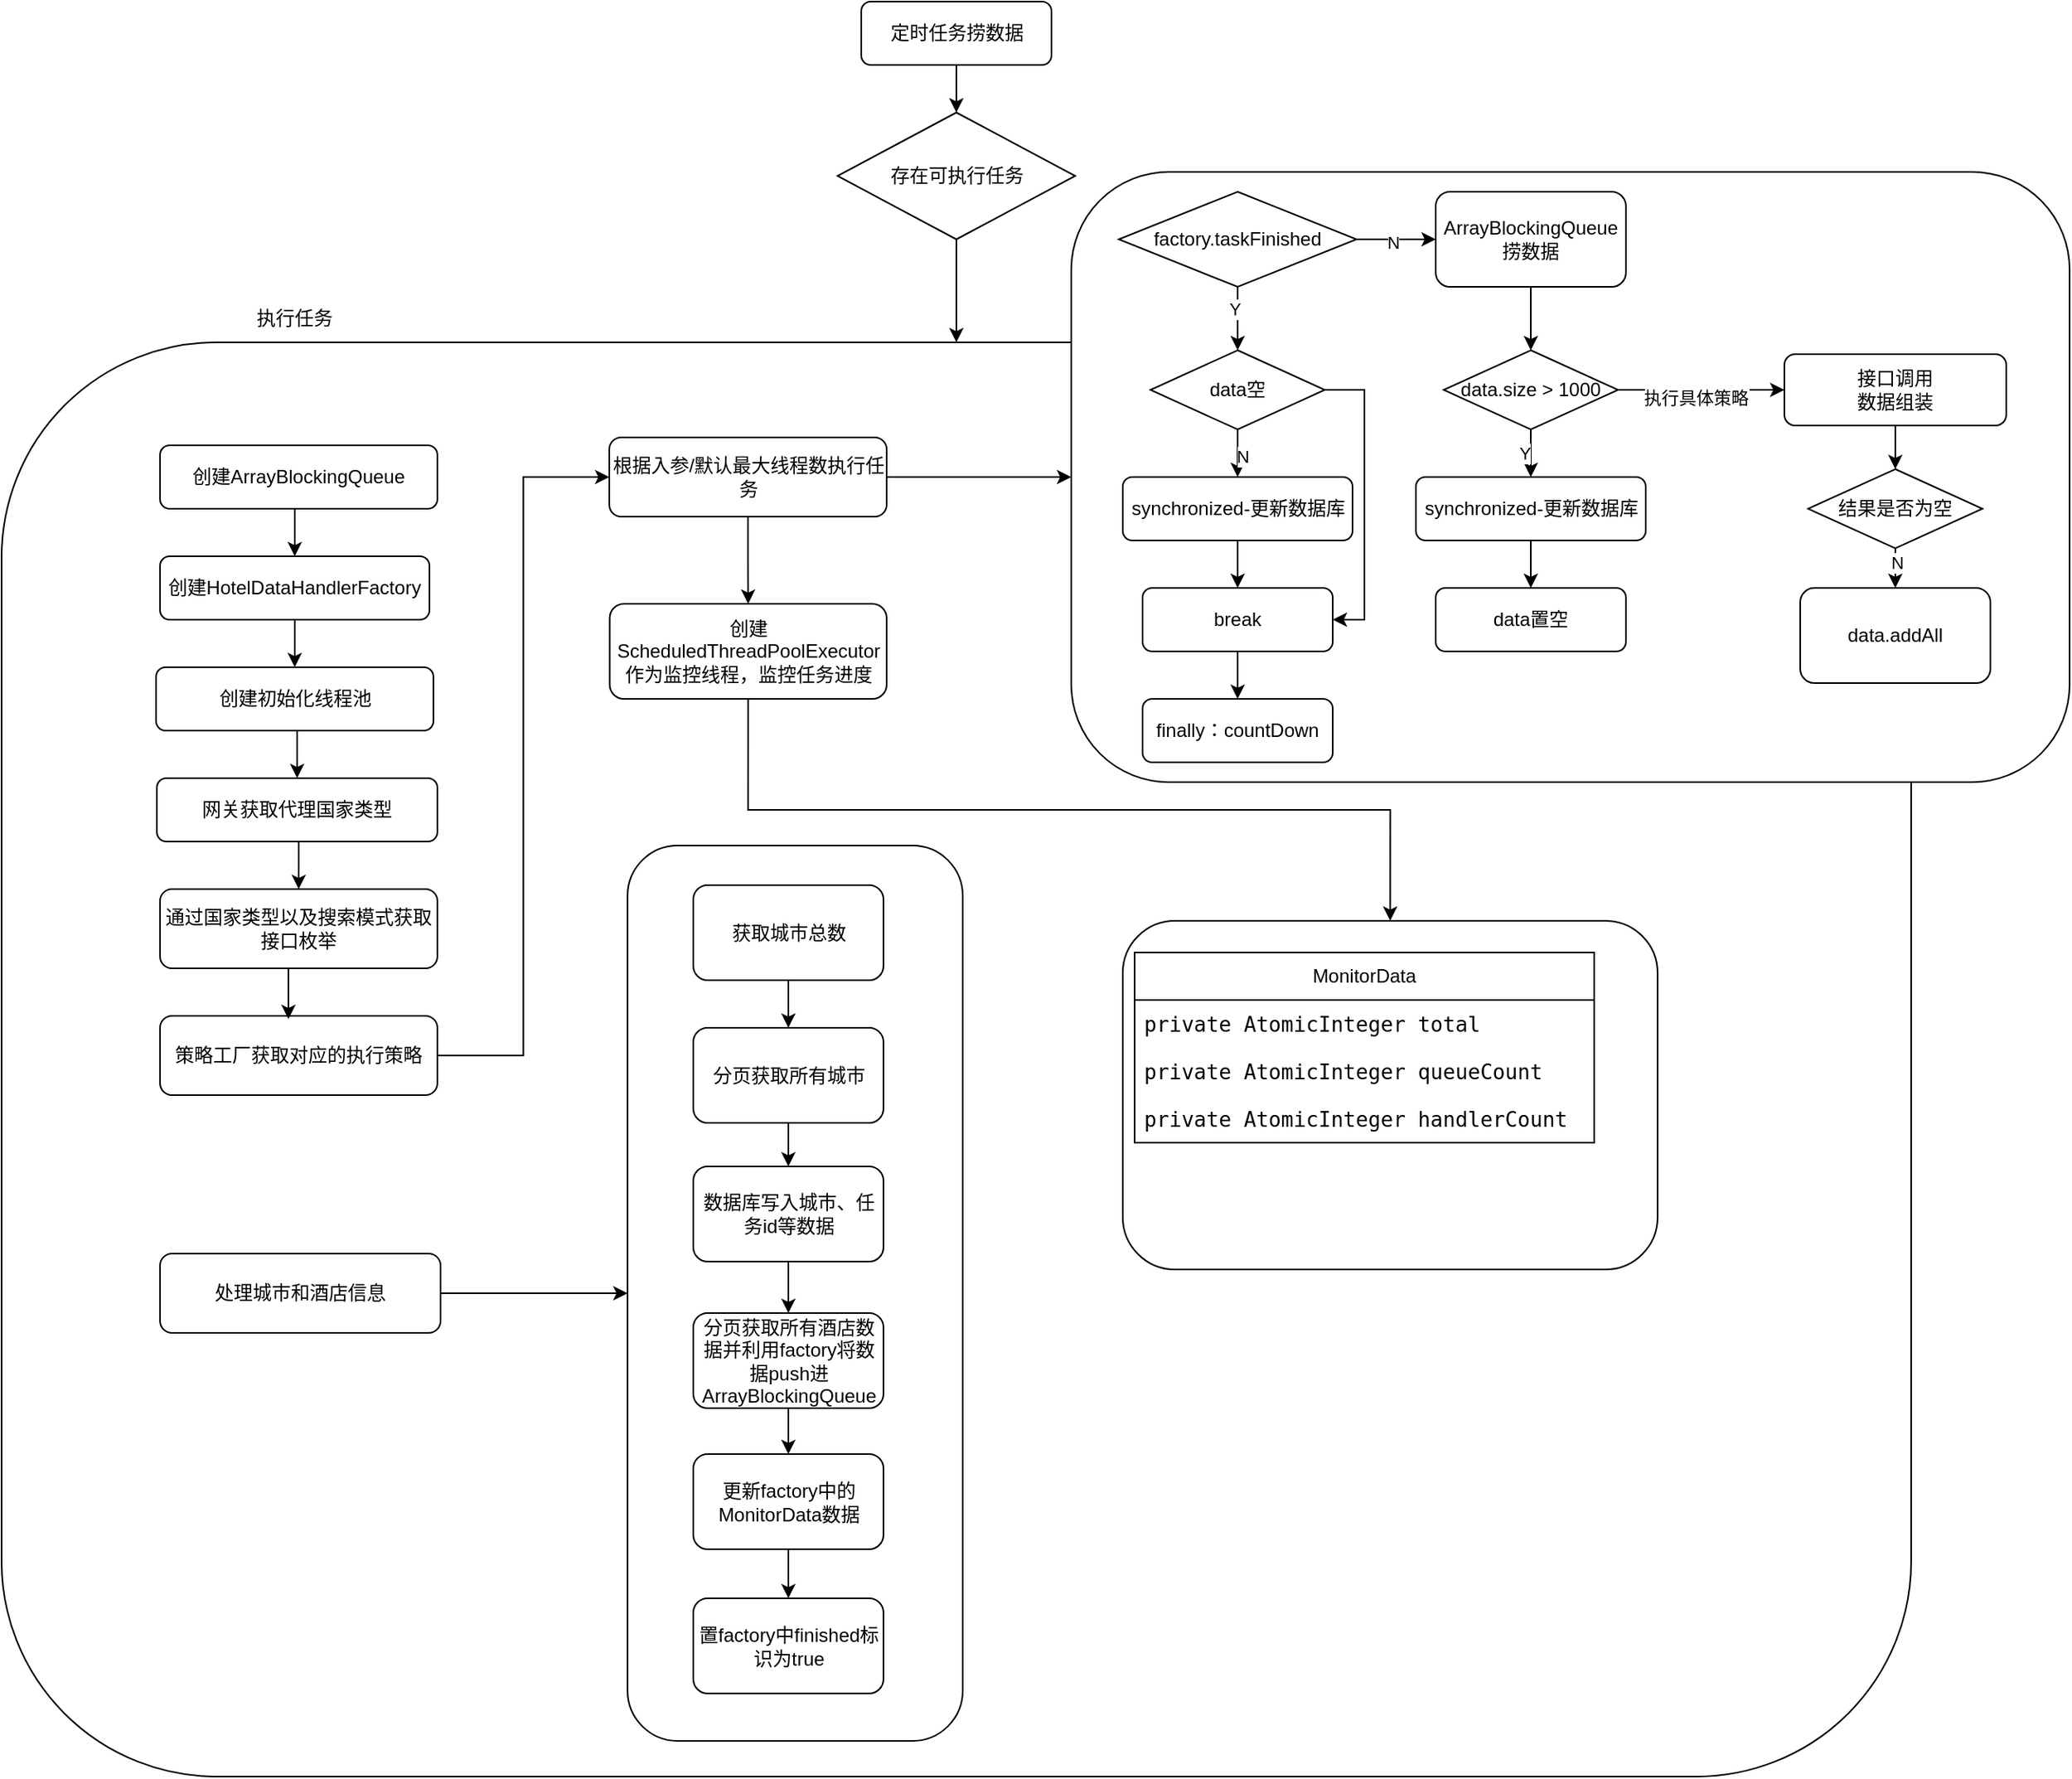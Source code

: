 <mxfile version="22.0.4" type="github">
  <diagram id="C5RBs43oDa-KdzZeNtuy" name="Page-1">
    <mxGraphModel dx="1853" dy="1823" grid="1" gridSize="10" guides="1" tooltips="1" connect="1" arrows="1" fold="1" page="1" pageScale="1" pageWidth="827" pageHeight="1169" math="0" shadow="0">
      <root>
        <mxCell id="WIyWlLk6GJQsqaUBKTNV-0" />
        <mxCell id="WIyWlLk6GJQsqaUBKTNV-1" parent="WIyWlLk6GJQsqaUBKTNV-0" />
        <mxCell id="OiVMoReA73HyPevBSJjf-4" style="edgeStyle=orthogonalEdgeStyle;rounded=0;orthogonalLoop=1;jettySize=auto;html=1;exitX=0.5;exitY=1;exitDx=0;exitDy=0;entryX=0.5;entryY=0;entryDx=0;entryDy=0;" edge="1" parent="WIyWlLk6GJQsqaUBKTNV-1" source="WIyWlLk6GJQsqaUBKTNV-3" target="OiVMoReA73HyPevBSJjf-3">
          <mxGeometry relative="1" as="geometry" />
        </mxCell>
        <mxCell id="WIyWlLk6GJQsqaUBKTNV-3" value="定时任务捞数据" style="rounded=1;whiteSpace=wrap;html=1;fontSize=12;glass=0;strokeWidth=1;shadow=0;" parent="WIyWlLk6GJQsqaUBKTNV-1" vertex="1">
          <mxGeometry x="327.5" y="-100" width="120" height="40" as="geometry" />
        </mxCell>
        <mxCell id="OiVMoReA73HyPevBSJjf-0" value="" style="rounded=1;whiteSpace=wrap;html=1;" vertex="1" parent="WIyWlLk6GJQsqaUBKTNV-1">
          <mxGeometry x="-215" y="115" width="1205" height="905" as="geometry" />
        </mxCell>
        <mxCell id="OiVMoReA73HyPevBSJjf-5" style="edgeStyle=orthogonalEdgeStyle;rounded=0;orthogonalLoop=1;jettySize=auto;html=1;exitX=0.5;exitY=1;exitDx=0;exitDy=0;entryX=0.5;entryY=0;entryDx=0;entryDy=0;" edge="1" parent="WIyWlLk6GJQsqaUBKTNV-1" source="OiVMoReA73HyPevBSJjf-3" target="OiVMoReA73HyPevBSJjf-0">
          <mxGeometry relative="1" as="geometry" />
        </mxCell>
        <mxCell id="OiVMoReA73HyPevBSJjf-3" value="存在可执行任务" style="rhombus;whiteSpace=wrap;html=1;" vertex="1" parent="WIyWlLk6GJQsqaUBKTNV-1">
          <mxGeometry x="312.5" y="-30" width="150" height="80" as="geometry" />
        </mxCell>
        <mxCell id="OiVMoReA73HyPevBSJjf-6" value="执行任务" style="text;html=1;strokeColor=none;fillColor=none;align=center;verticalAlign=middle;whiteSpace=wrap;rounded=0;" vertex="1" parent="WIyWlLk6GJQsqaUBKTNV-1">
          <mxGeometry x="-60" y="85" width="60" height="30" as="geometry" />
        </mxCell>
        <mxCell id="OiVMoReA73HyPevBSJjf-76" style="edgeStyle=orthogonalEdgeStyle;rounded=0;orthogonalLoop=1;jettySize=auto;html=1;exitX=0.5;exitY=1;exitDx=0;exitDy=0;entryX=0.5;entryY=0;entryDx=0;entryDy=0;" edge="1" parent="WIyWlLk6GJQsqaUBKTNV-1" source="OiVMoReA73HyPevBSJjf-8" target="OiVMoReA73HyPevBSJjf-9">
          <mxGeometry relative="1" as="geometry" />
        </mxCell>
        <mxCell id="OiVMoReA73HyPevBSJjf-8" value="创建ArrayBlockingQueue" style="rounded=1;whiteSpace=wrap;html=1;" vertex="1" parent="WIyWlLk6GJQsqaUBKTNV-1">
          <mxGeometry x="-115" y="180" width="175" height="40" as="geometry" />
        </mxCell>
        <mxCell id="OiVMoReA73HyPevBSJjf-77" style="edgeStyle=orthogonalEdgeStyle;rounded=0;orthogonalLoop=1;jettySize=auto;html=1;exitX=0.5;exitY=1;exitDx=0;exitDy=0;entryX=0.5;entryY=0;entryDx=0;entryDy=0;" edge="1" parent="WIyWlLk6GJQsqaUBKTNV-1" source="OiVMoReA73HyPevBSJjf-9" target="OiVMoReA73HyPevBSJjf-10">
          <mxGeometry relative="1" as="geometry" />
        </mxCell>
        <mxCell id="OiVMoReA73HyPevBSJjf-9" value="创建HotelDataHandlerFactory" style="rounded=1;whiteSpace=wrap;html=1;" vertex="1" parent="WIyWlLk6GJQsqaUBKTNV-1">
          <mxGeometry x="-115" y="250" width="170" height="40" as="geometry" />
        </mxCell>
        <mxCell id="OiVMoReA73HyPevBSJjf-78" style="edgeStyle=orthogonalEdgeStyle;rounded=0;orthogonalLoop=1;jettySize=auto;html=1;exitX=0.5;exitY=1;exitDx=0;exitDy=0;entryX=0.5;entryY=0;entryDx=0;entryDy=0;" edge="1" parent="WIyWlLk6GJQsqaUBKTNV-1" source="OiVMoReA73HyPevBSJjf-10" target="OiVMoReA73HyPevBSJjf-12">
          <mxGeometry relative="1" as="geometry" />
        </mxCell>
        <mxCell id="OiVMoReA73HyPevBSJjf-10" value="创建初始化线程池" style="rounded=1;whiteSpace=wrap;html=1;" vertex="1" parent="WIyWlLk6GJQsqaUBKTNV-1">
          <mxGeometry x="-117.5" y="320" width="175" height="40" as="geometry" />
        </mxCell>
        <mxCell id="OiVMoReA73HyPevBSJjf-11" style="edgeStyle=orthogonalEdgeStyle;rounded=0;orthogonalLoop=1;jettySize=auto;html=1;exitX=0.5;exitY=1;exitDx=0;exitDy=0;" edge="1" parent="WIyWlLk6GJQsqaUBKTNV-1" source="OiVMoReA73HyPevBSJjf-9" target="OiVMoReA73HyPevBSJjf-9">
          <mxGeometry relative="1" as="geometry" />
        </mxCell>
        <mxCell id="OiVMoReA73HyPevBSJjf-79" style="edgeStyle=orthogonalEdgeStyle;rounded=0;orthogonalLoop=1;jettySize=auto;html=1;exitX=0.5;exitY=1;exitDx=0;exitDy=0;entryX=0.5;entryY=0;entryDx=0;entryDy=0;" edge="1" parent="WIyWlLk6GJQsqaUBKTNV-1" source="OiVMoReA73HyPevBSJjf-12" target="OiVMoReA73HyPevBSJjf-13">
          <mxGeometry relative="1" as="geometry" />
        </mxCell>
        <mxCell id="OiVMoReA73HyPevBSJjf-12" value="网关获取代理国家类型" style="rounded=1;whiteSpace=wrap;html=1;" vertex="1" parent="WIyWlLk6GJQsqaUBKTNV-1">
          <mxGeometry x="-117" y="390" width="177" height="40" as="geometry" />
        </mxCell>
        <mxCell id="OiVMoReA73HyPevBSJjf-13" value="通过国家类型以及搜索模式获取接口枚举" style="rounded=1;whiteSpace=wrap;html=1;" vertex="1" parent="WIyWlLk6GJQsqaUBKTNV-1">
          <mxGeometry x="-115" y="460" width="175" height="50" as="geometry" />
        </mxCell>
        <mxCell id="OiVMoReA73HyPevBSJjf-81" style="edgeStyle=orthogonalEdgeStyle;rounded=0;orthogonalLoop=1;jettySize=auto;html=1;exitX=1;exitY=0.5;exitDx=0;exitDy=0;entryX=0;entryY=0.5;entryDx=0;entryDy=0;" edge="1" parent="WIyWlLk6GJQsqaUBKTNV-1" source="OiVMoReA73HyPevBSJjf-14" target="OiVMoReA73HyPevBSJjf-15">
          <mxGeometry relative="1" as="geometry" />
        </mxCell>
        <mxCell id="OiVMoReA73HyPevBSJjf-14" value="策略工厂获取对应的执行策略" style="rounded=1;whiteSpace=wrap;html=1;" vertex="1" parent="WIyWlLk6GJQsqaUBKTNV-1">
          <mxGeometry x="-115" y="540" width="175" height="50" as="geometry" />
        </mxCell>
        <mxCell id="OiVMoReA73HyPevBSJjf-18" style="edgeStyle=orthogonalEdgeStyle;rounded=0;orthogonalLoop=1;jettySize=auto;html=1;exitX=1;exitY=0.5;exitDx=0;exitDy=0;entryX=0;entryY=0.5;entryDx=0;entryDy=0;" edge="1" parent="WIyWlLk6GJQsqaUBKTNV-1" source="OiVMoReA73HyPevBSJjf-15" target="OiVMoReA73HyPevBSJjf-17">
          <mxGeometry relative="1" as="geometry" />
        </mxCell>
        <mxCell id="OiVMoReA73HyPevBSJjf-82" style="edgeStyle=orthogonalEdgeStyle;rounded=0;orthogonalLoop=1;jettySize=auto;html=1;exitX=0.5;exitY=1;exitDx=0;exitDy=0;entryX=0.5;entryY=0;entryDx=0;entryDy=0;" edge="1" parent="WIyWlLk6GJQsqaUBKTNV-1" source="OiVMoReA73HyPevBSJjf-15" target="OiVMoReA73HyPevBSJjf-16">
          <mxGeometry relative="1" as="geometry" />
        </mxCell>
        <mxCell id="OiVMoReA73HyPevBSJjf-15" value="根据入参/默认最大线程数执行任务" style="rounded=1;whiteSpace=wrap;html=1;" vertex="1" parent="WIyWlLk6GJQsqaUBKTNV-1">
          <mxGeometry x="168.5" y="175" width="175" height="50" as="geometry" />
        </mxCell>
        <mxCell id="OiVMoReA73HyPevBSJjf-86" style="edgeStyle=orthogonalEdgeStyle;rounded=0;orthogonalLoop=1;jettySize=auto;html=1;exitX=0.5;exitY=1;exitDx=0;exitDy=0;entryX=0.5;entryY=0;entryDx=0;entryDy=0;" edge="1" parent="WIyWlLk6GJQsqaUBKTNV-1" source="OiVMoReA73HyPevBSJjf-16" target="OiVMoReA73HyPevBSJjf-85">
          <mxGeometry relative="1" as="geometry" />
        </mxCell>
        <mxCell id="OiVMoReA73HyPevBSJjf-16" value="创建ScheduledThreadPoolExecutor作为监控线程，监控任务进度" style="rounded=1;whiteSpace=wrap;html=1;" vertex="1" parent="WIyWlLk6GJQsqaUBKTNV-1">
          <mxGeometry x="168.75" y="280" width="174.75" height="60" as="geometry" />
        </mxCell>
        <mxCell id="OiVMoReA73HyPevBSJjf-17" value="" style="rounded=1;whiteSpace=wrap;html=1;arcSize=16;" vertex="1" parent="WIyWlLk6GJQsqaUBKTNV-1">
          <mxGeometry x="460" y="7.5" width="630" height="385" as="geometry" />
        </mxCell>
        <mxCell id="OiVMoReA73HyPevBSJjf-21" value="" style="edgeStyle=orthogonalEdgeStyle;rounded=0;orthogonalLoop=1;jettySize=auto;html=1;" edge="1" parent="WIyWlLk6GJQsqaUBKTNV-1" source="OiVMoReA73HyPevBSJjf-19" target="OiVMoReA73HyPevBSJjf-20">
          <mxGeometry relative="1" as="geometry" />
        </mxCell>
        <mxCell id="OiVMoReA73HyPevBSJjf-19" value="处理城市和酒店信息" style="rounded=1;whiteSpace=wrap;html=1;" vertex="1" parent="WIyWlLk6GJQsqaUBKTNV-1">
          <mxGeometry x="-115" y="690" width="177" height="50" as="geometry" />
        </mxCell>
        <mxCell id="OiVMoReA73HyPevBSJjf-20" value="" style="whiteSpace=wrap;html=1;rounded=1;" vertex="1" parent="WIyWlLk6GJQsqaUBKTNV-1">
          <mxGeometry x="180" y="432.5" width="211.5" height="565" as="geometry" />
        </mxCell>
        <mxCell id="OiVMoReA73HyPevBSJjf-25" value="" style="edgeStyle=orthogonalEdgeStyle;rounded=0;orthogonalLoop=1;jettySize=auto;html=1;" edge="1" parent="WIyWlLk6GJQsqaUBKTNV-1" source="OiVMoReA73HyPevBSJjf-23" target="OiVMoReA73HyPevBSJjf-24">
          <mxGeometry relative="1" as="geometry" />
        </mxCell>
        <mxCell id="OiVMoReA73HyPevBSJjf-23" value="获取城市总数" style="rounded=1;whiteSpace=wrap;html=1;" vertex="1" parent="WIyWlLk6GJQsqaUBKTNV-1">
          <mxGeometry x="221.5" y="457.5" width="120" height="60" as="geometry" />
        </mxCell>
        <mxCell id="OiVMoReA73HyPevBSJjf-27" value="" style="edgeStyle=orthogonalEdgeStyle;rounded=0;orthogonalLoop=1;jettySize=auto;html=1;" edge="1" parent="WIyWlLk6GJQsqaUBKTNV-1" source="OiVMoReA73HyPevBSJjf-24" target="OiVMoReA73HyPevBSJjf-26">
          <mxGeometry relative="1" as="geometry" />
        </mxCell>
        <mxCell id="OiVMoReA73HyPevBSJjf-24" value="分页获取所有城市" style="whiteSpace=wrap;html=1;rounded=1;" vertex="1" parent="WIyWlLk6GJQsqaUBKTNV-1">
          <mxGeometry x="221.5" y="547.5" width="120" height="60" as="geometry" />
        </mxCell>
        <mxCell id="OiVMoReA73HyPevBSJjf-30" value="" style="edgeStyle=orthogonalEdgeStyle;rounded=0;orthogonalLoop=1;jettySize=auto;html=1;" edge="1" parent="WIyWlLk6GJQsqaUBKTNV-1" source="OiVMoReA73HyPevBSJjf-26" target="OiVMoReA73HyPevBSJjf-29">
          <mxGeometry relative="1" as="geometry" />
        </mxCell>
        <mxCell id="OiVMoReA73HyPevBSJjf-26" value="数据库写入城市、任务id等数据" style="whiteSpace=wrap;html=1;rounded=1;" vertex="1" parent="WIyWlLk6GJQsqaUBKTNV-1">
          <mxGeometry x="221.5" y="635" width="120" height="60" as="geometry" />
        </mxCell>
        <mxCell id="OiVMoReA73HyPevBSJjf-32" value="" style="edgeStyle=orthogonalEdgeStyle;rounded=0;orthogonalLoop=1;jettySize=auto;html=1;" edge="1" parent="WIyWlLk6GJQsqaUBKTNV-1" source="OiVMoReA73HyPevBSJjf-29" target="OiVMoReA73HyPevBSJjf-31">
          <mxGeometry relative="1" as="geometry" />
        </mxCell>
        <mxCell id="OiVMoReA73HyPevBSJjf-29" value="分页获取所有酒店数据并利用factory将数据push进ArrayBlockingQueue" style="whiteSpace=wrap;html=1;rounded=1;" vertex="1" parent="WIyWlLk6GJQsqaUBKTNV-1">
          <mxGeometry x="221.5" y="727.5" width="120" height="60" as="geometry" />
        </mxCell>
        <mxCell id="OiVMoReA73HyPevBSJjf-34" value="" style="edgeStyle=orthogonalEdgeStyle;rounded=0;orthogonalLoop=1;jettySize=auto;html=1;" edge="1" parent="WIyWlLk6GJQsqaUBKTNV-1" source="OiVMoReA73HyPevBSJjf-31" target="OiVMoReA73HyPevBSJjf-33">
          <mxGeometry relative="1" as="geometry" />
        </mxCell>
        <mxCell id="OiVMoReA73HyPevBSJjf-31" value="更新factory中的MonitorData数据" style="whiteSpace=wrap;html=1;rounded=1;" vertex="1" parent="WIyWlLk6GJQsqaUBKTNV-1">
          <mxGeometry x="221.5" y="816.5" width="120" height="60" as="geometry" />
        </mxCell>
        <mxCell id="OiVMoReA73HyPevBSJjf-33" value="置factory中finished&lt;span style=&quot;background-color: initial;&quot;&gt;标识为true&lt;/span&gt;" style="whiteSpace=wrap;html=1;rounded=1;" vertex="1" parent="WIyWlLk6GJQsqaUBKTNV-1">
          <mxGeometry x="221.5" y="907.5" width="120" height="60" as="geometry" />
        </mxCell>
        <mxCell id="OiVMoReA73HyPevBSJjf-42" style="edgeStyle=orthogonalEdgeStyle;rounded=0;orthogonalLoop=1;jettySize=auto;html=1;exitX=0.5;exitY=1;exitDx=0;exitDy=0;entryX=0.5;entryY=0;entryDx=0;entryDy=0;" edge="1" parent="WIyWlLk6GJQsqaUBKTNV-1" source="OiVMoReA73HyPevBSJjf-38" target="OiVMoReA73HyPevBSJjf-41">
          <mxGeometry relative="1" as="geometry" />
        </mxCell>
        <mxCell id="OiVMoReA73HyPevBSJjf-52" value="Y" style="edgeLabel;html=1;align=center;verticalAlign=middle;resizable=0;points=[];" vertex="1" connectable="0" parent="OiVMoReA73HyPevBSJjf-42">
          <mxGeometry x="-0.3" y="-2" relative="1" as="geometry">
            <mxPoint as="offset" />
          </mxGeometry>
        </mxCell>
        <mxCell id="OiVMoReA73HyPevBSJjf-51" style="edgeStyle=orthogonalEdgeStyle;rounded=0;orthogonalLoop=1;jettySize=auto;html=1;exitX=1;exitY=0.5;exitDx=0;exitDy=0;entryX=0;entryY=0.5;entryDx=0;entryDy=0;" edge="1" parent="WIyWlLk6GJQsqaUBKTNV-1" source="OiVMoReA73HyPevBSJjf-38" target="OiVMoReA73HyPevBSJjf-45">
          <mxGeometry relative="1" as="geometry" />
        </mxCell>
        <mxCell id="OiVMoReA73HyPevBSJjf-53" value="N" style="edgeLabel;html=1;align=center;verticalAlign=middle;resizable=0;points=[];" vertex="1" connectable="0" parent="OiVMoReA73HyPevBSJjf-51">
          <mxGeometry x="-0.08" y="-2" relative="1" as="geometry">
            <mxPoint as="offset" />
          </mxGeometry>
        </mxCell>
        <mxCell id="OiVMoReA73HyPevBSJjf-38" value="factory.taskFinished" style="rhombus;whiteSpace=wrap;html=1;" vertex="1" parent="WIyWlLk6GJQsqaUBKTNV-1">
          <mxGeometry x="490" y="20" width="150" height="60" as="geometry" />
        </mxCell>
        <mxCell id="OiVMoReA73HyPevBSJjf-44" style="edgeStyle=orthogonalEdgeStyle;rounded=0;orthogonalLoop=1;jettySize=auto;html=1;exitX=0.5;exitY=1;exitDx=0;exitDy=0;" edge="1" parent="WIyWlLk6GJQsqaUBKTNV-1" source="OiVMoReA73HyPevBSJjf-41" target="OiVMoReA73HyPevBSJjf-43">
          <mxGeometry relative="1" as="geometry" />
        </mxCell>
        <mxCell id="OiVMoReA73HyPevBSJjf-65" value="N" style="edgeLabel;html=1;align=center;verticalAlign=middle;resizable=0;points=[];" vertex="1" connectable="0" parent="OiVMoReA73HyPevBSJjf-44">
          <mxGeometry x="0.48" y="3" relative="1" as="geometry">
            <mxPoint as="offset" />
          </mxGeometry>
        </mxCell>
        <mxCell id="OiVMoReA73HyPevBSJjf-66" style="edgeStyle=orthogonalEdgeStyle;rounded=0;orthogonalLoop=1;jettySize=auto;html=1;exitX=1;exitY=0.5;exitDx=0;exitDy=0;entryX=1;entryY=0.5;entryDx=0;entryDy=0;" edge="1" parent="WIyWlLk6GJQsqaUBKTNV-1" source="OiVMoReA73HyPevBSJjf-41" target="OiVMoReA73HyPevBSJjf-46">
          <mxGeometry relative="1" as="geometry" />
        </mxCell>
        <mxCell id="OiVMoReA73HyPevBSJjf-41" value="data空" style="rhombus;whiteSpace=wrap;html=1;" vertex="1" parent="WIyWlLk6GJQsqaUBKTNV-1">
          <mxGeometry x="510" y="120" width="110" height="50" as="geometry" />
        </mxCell>
        <mxCell id="OiVMoReA73HyPevBSJjf-43" value="synchronized-更新数据库" style="rounded=1;whiteSpace=wrap;html=1;" vertex="1" parent="WIyWlLk6GJQsqaUBKTNV-1">
          <mxGeometry x="492.5" y="200" width="145" height="40" as="geometry" />
        </mxCell>
        <mxCell id="OiVMoReA73HyPevBSJjf-55" style="edgeStyle=orthogonalEdgeStyle;rounded=0;orthogonalLoop=1;jettySize=auto;html=1;exitX=0.5;exitY=1;exitDx=0;exitDy=0;entryX=0.5;entryY=0;entryDx=0;entryDy=0;" edge="1" parent="WIyWlLk6GJQsqaUBKTNV-1" source="OiVMoReA73HyPevBSJjf-45" target="OiVMoReA73HyPevBSJjf-54">
          <mxGeometry relative="1" as="geometry" />
        </mxCell>
        <mxCell id="OiVMoReA73HyPevBSJjf-45" value="ArrayBlockingQueue&lt;br&gt;捞数据" style="rounded=1;whiteSpace=wrap;html=1;" vertex="1" parent="WIyWlLk6GJQsqaUBKTNV-1">
          <mxGeometry x="690" y="20" width="120" height="60" as="geometry" />
        </mxCell>
        <mxCell id="OiVMoReA73HyPevBSJjf-50" style="edgeStyle=orthogonalEdgeStyle;rounded=0;orthogonalLoop=1;jettySize=auto;html=1;exitX=0.5;exitY=1;exitDx=0;exitDy=0;entryX=0.5;entryY=0;entryDx=0;entryDy=0;" edge="1" parent="WIyWlLk6GJQsqaUBKTNV-1" source="OiVMoReA73HyPevBSJjf-46" target="OiVMoReA73HyPevBSJjf-47">
          <mxGeometry relative="1" as="geometry" />
        </mxCell>
        <mxCell id="OiVMoReA73HyPevBSJjf-46" value="break" style="rounded=1;whiteSpace=wrap;html=1;" vertex="1" parent="WIyWlLk6GJQsqaUBKTNV-1">
          <mxGeometry x="505" y="270" width="120" height="40" as="geometry" />
        </mxCell>
        <mxCell id="OiVMoReA73HyPevBSJjf-47" value="finally：countDown" style="rounded=1;whiteSpace=wrap;html=1;" vertex="1" parent="WIyWlLk6GJQsqaUBKTNV-1">
          <mxGeometry x="505" y="340" width="120" height="40" as="geometry" />
        </mxCell>
        <mxCell id="OiVMoReA73HyPevBSJjf-49" style="edgeStyle=orthogonalEdgeStyle;rounded=0;orthogonalLoop=1;jettySize=auto;html=1;exitX=0.5;exitY=1;exitDx=0;exitDy=0;entryX=0.5;entryY=0;entryDx=0;entryDy=0;" edge="1" parent="WIyWlLk6GJQsqaUBKTNV-1" source="OiVMoReA73HyPevBSJjf-43" target="OiVMoReA73HyPevBSJjf-46">
          <mxGeometry relative="1" as="geometry" />
        </mxCell>
        <mxCell id="OiVMoReA73HyPevBSJjf-60" style="edgeStyle=orthogonalEdgeStyle;rounded=0;orthogonalLoop=1;jettySize=auto;html=1;exitX=0.5;exitY=1;exitDx=0;exitDy=0;entryX=0.5;entryY=0;entryDx=0;entryDy=0;" edge="1" parent="WIyWlLk6GJQsqaUBKTNV-1" source="OiVMoReA73HyPevBSJjf-54" target="OiVMoReA73HyPevBSJjf-59">
          <mxGeometry relative="1" as="geometry" />
        </mxCell>
        <mxCell id="OiVMoReA73HyPevBSJjf-64" value="Y" style="edgeLabel;html=1;align=center;verticalAlign=middle;resizable=0;points=[];" vertex="1" connectable="0" parent="OiVMoReA73HyPevBSJjf-60">
          <mxGeometry y="-4" relative="1" as="geometry">
            <mxPoint as="offset" />
          </mxGeometry>
        </mxCell>
        <mxCell id="OiVMoReA73HyPevBSJjf-69" style="edgeStyle=orthogonalEdgeStyle;rounded=0;orthogonalLoop=1;jettySize=auto;html=1;exitX=1;exitY=0.5;exitDx=0;exitDy=0;entryX=0;entryY=0.5;entryDx=0;entryDy=0;" edge="1" parent="WIyWlLk6GJQsqaUBKTNV-1" source="OiVMoReA73HyPevBSJjf-54" target="OiVMoReA73HyPevBSJjf-68">
          <mxGeometry relative="1" as="geometry" />
        </mxCell>
        <mxCell id="OiVMoReA73HyPevBSJjf-70" value="执行具体策略" style="edgeLabel;html=1;align=center;verticalAlign=middle;resizable=0;points=[];" vertex="1" connectable="0" parent="OiVMoReA73HyPevBSJjf-69">
          <mxGeometry x="-0.067" y="-5" relative="1" as="geometry">
            <mxPoint as="offset" />
          </mxGeometry>
        </mxCell>
        <mxCell id="OiVMoReA73HyPevBSJjf-54" value="data.size &amp;gt; 1000" style="rhombus;whiteSpace=wrap;html=1;" vertex="1" parent="WIyWlLk6GJQsqaUBKTNV-1">
          <mxGeometry x="695" y="120" width="110" height="50" as="geometry" />
        </mxCell>
        <mxCell id="OiVMoReA73HyPevBSJjf-56" style="edgeStyle=orthogonalEdgeStyle;rounded=0;orthogonalLoop=1;jettySize=auto;html=1;exitX=0.5;exitY=1;exitDx=0;exitDy=0;" edge="1" parent="WIyWlLk6GJQsqaUBKTNV-1" source="OiVMoReA73HyPevBSJjf-54" target="OiVMoReA73HyPevBSJjf-54">
          <mxGeometry relative="1" as="geometry" />
        </mxCell>
        <mxCell id="OiVMoReA73HyPevBSJjf-63" style="edgeStyle=orthogonalEdgeStyle;rounded=0;orthogonalLoop=1;jettySize=auto;html=1;exitX=0.5;exitY=1;exitDx=0;exitDy=0;entryX=0.5;entryY=0;entryDx=0;entryDy=0;" edge="1" parent="WIyWlLk6GJQsqaUBKTNV-1" source="OiVMoReA73HyPevBSJjf-59" target="OiVMoReA73HyPevBSJjf-62">
          <mxGeometry relative="1" as="geometry" />
        </mxCell>
        <mxCell id="OiVMoReA73HyPevBSJjf-59" value="synchronized-更新数据库" style="rounded=1;whiteSpace=wrap;html=1;" vertex="1" parent="WIyWlLk6GJQsqaUBKTNV-1">
          <mxGeometry x="677.5" y="200" width="145" height="40" as="geometry" />
        </mxCell>
        <mxCell id="OiVMoReA73HyPevBSJjf-62" value="data置空" style="rounded=1;whiteSpace=wrap;html=1;" vertex="1" parent="WIyWlLk6GJQsqaUBKTNV-1">
          <mxGeometry x="690" y="270" width="120" height="40" as="geometry" />
        </mxCell>
        <mxCell id="OiVMoReA73HyPevBSJjf-72" style="edgeStyle=orthogonalEdgeStyle;rounded=0;orthogonalLoop=1;jettySize=auto;html=1;exitX=0.5;exitY=1;exitDx=0;exitDy=0;entryX=0.5;entryY=0;entryDx=0;entryDy=0;" edge="1" parent="WIyWlLk6GJQsqaUBKTNV-1" source="OiVMoReA73HyPevBSJjf-68" target="OiVMoReA73HyPevBSJjf-71">
          <mxGeometry relative="1" as="geometry" />
        </mxCell>
        <mxCell id="OiVMoReA73HyPevBSJjf-68" value="接口调用&lt;br&gt;数据组装" style="rounded=1;whiteSpace=wrap;html=1;" vertex="1" parent="WIyWlLk6GJQsqaUBKTNV-1">
          <mxGeometry x="910" y="122.5" width="140" height="45" as="geometry" />
        </mxCell>
        <mxCell id="OiVMoReA73HyPevBSJjf-74" style="edgeStyle=orthogonalEdgeStyle;rounded=0;orthogonalLoop=1;jettySize=auto;html=1;exitX=0.5;exitY=1;exitDx=0;exitDy=0;entryX=0.5;entryY=0;entryDx=0;entryDy=0;" edge="1" parent="WIyWlLk6GJQsqaUBKTNV-1" source="OiVMoReA73HyPevBSJjf-71" target="OiVMoReA73HyPevBSJjf-73">
          <mxGeometry relative="1" as="geometry" />
        </mxCell>
        <mxCell id="OiVMoReA73HyPevBSJjf-75" value="N" style="edgeLabel;html=1;align=center;verticalAlign=middle;resizable=0;points=[];" vertex="1" connectable="0" parent="OiVMoReA73HyPevBSJjf-74">
          <mxGeometry x="-0.267" y="1" relative="1" as="geometry">
            <mxPoint as="offset" />
          </mxGeometry>
        </mxCell>
        <mxCell id="OiVMoReA73HyPevBSJjf-71" value="结果是否为空" style="rhombus;whiteSpace=wrap;html=1;" vertex="1" parent="WIyWlLk6GJQsqaUBKTNV-1">
          <mxGeometry x="925" y="195" width="110" height="50" as="geometry" />
        </mxCell>
        <mxCell id="OiVMoReA73HyPevBSJjf-73" value="data.addAll" style="rounded=1;whiteSpace=wrap;html=1;" vertex="1" parent="WIyWlLk6GJQsqaUBKTNV-1">
          <mxGeometry x="920" y="270" width="120" height="60" as="geometry" />
        </mxCell>
        <mxCell id="OiVMoReA73HyPevBSJjf-80" style="edgeStyle=orthogonalEdgeStyle;rounded=0;orthogonalLoop=1;jettySize=auto;html=1;exitX=0.5;exitY=1;exitDx=0;exitDy=0;entryX=0.463;entryY=0.04;entryDx=0;entryDy=0;entryPerimeter=0;" edge="1" parent="WIyWlLk6GJQsqaUBKTNV-1" source="OiVMoReA73HyPevBSJjf-13" target="OiVMoReA73HyPevBSJjf-14">
          <mxGeometry relative="1" as="geometry" />
        </mxCell>
        <mxCell id="OiVMoReA73HyPevBSJjf-85" value="" style="rounded=1;whiteSpace=wrap;html=1;" vertex="1" parent="WIyWlLk6GJQsqaUBKTNV-1">
          <mxGeometry x="492.5" y="480" width="337.5" height="220" as="geometry" />
        </mxCell>
        <mxCell id="OiVMoReA73HyPevBSJjf-91" value="MonitorData" style="swimlane;fontStyle=0;childLayout=stackLayout;horizontal=1;startSize=30;horizontalStack=0;resizeParent=1;resizeParentMax=0;resizeLast=0;collapsible=1;marginBottom=0;whiteSpace=wrap;html=1;" vertex="1" parent="WIyWlLk6GJQsqaUBKTNV-1">
          <mxGeometry x="500" y="500" width="290" height="120" as="geometry">
            <mxRectangle x="500" y="500" width="110" height="30" as="alternateBounds" />
          </mxGeometry>
        </mxCell>
        <mxCell id="OiVMoReA73HyPevBSJjf-92" value="&lt;div style=&quot;font-family: &amp;quot;JetBrains Mono&amp;quot;, monospace; font-size: 9.8pt;&quot;&gt;&lt;span style=&quot;background-color: rgb(255, 255, 255);&quot;&gt;private AtomicInteger total&lt;/span&gt;&lt;/div&gt;" style="text;strokeColor=none;fillColor=none;align=left;verticalAlign=middle;spacingLeft=4;spacingRight=4;overflow=hidden;points=[[0,0.5],[1,0.5]];portConstraint=eastwest;rotatable=0;whiteSpace=wrap;html=1;" vertex="1" parent="OiVMoReA73HyPevBSJjf-91">
          <mxGeometry y="30" width="290" height="30" as="geometry" />
        </mxCell>
        <mxCell id="OiVMoReA73HyPevBSJjf-93" value="&lt;div style=&quot;font-family: &amp;quot;JetBrains Mono&amp;quot;, monospace; font-size: 9.8pt;&quot;&gt;&lt;span style=&quot;background-color: rgb(255, 255, 255);&quot;&gt;private AtomicInteger queueCount&lt;/span&gt;&lt;/div&gt;" style="text;strokeColor=none;fillColor=none;align=left;verticalAlign=middle;spacingLeft=4;spacingRight=4;overflow=hidden;points=[[0,0.5],[1,0.5]];portConstraint=eastwest;rotatable=0;whiteSpace=wrap;html=1;" vertex="1" parent="OiVMoReA73HyPevBSJjf-91">
          <mxGeometry y="60" width="290" height="30" as="geometry" />
        </mxCell>
        <mxCell id="OiVMoReA73HyPevBSJjf-94" value="&lt;div style=&quot;font-family: &amp;quot;JetBrains Mono&amp;quot;, monospace; font-size: 9.8pt;&quot;&gt;&lt;span style=&quot;background-color: rgb(255, 255, 255);&quot;&gt;private AtomicInteger handlerCount&lt;/span&gt;&lt;/div&gt;" style="text;strokeColor=none;fillColor=none;align=left;verticalAlign=middle;spacingLeft=4;spacingRight=4;overflow=hidden;points=[[0,0.5],[1,0.5]];portConstraint=eastwest;rotatable=0;whiteSpace=wrap;html=1;" vertex="1" parent="OiVMoReA73HyPevBSJjf-91">
          <mxGeometry y="90" width="290" height="30" as="geometry" />
        </mxCell>
      </root>
    </mxGraphModel>
  </diagram>
</mxfile>
